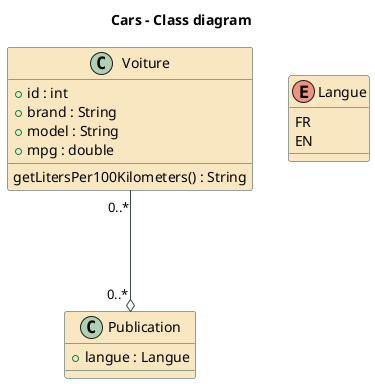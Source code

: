 @startuml


title
Cars - Class diagram
end title

skinparam class {
	BackgroundColor STRATEGY
	ArrowColor DarkSlateGray
	BorderColor DarkSlateGray
}

skinparam linetype ortho

class Voiture {
    + id : int
    + brand : String
    + model : String
    + mpg : double
    getLitersPer100Kilometers() : String
}

class Publication {
    + langue : Langue
}

enum Langue {
    FR
    EN
}

Voiture "0..*" ---o "0..*" Publication

@enduml